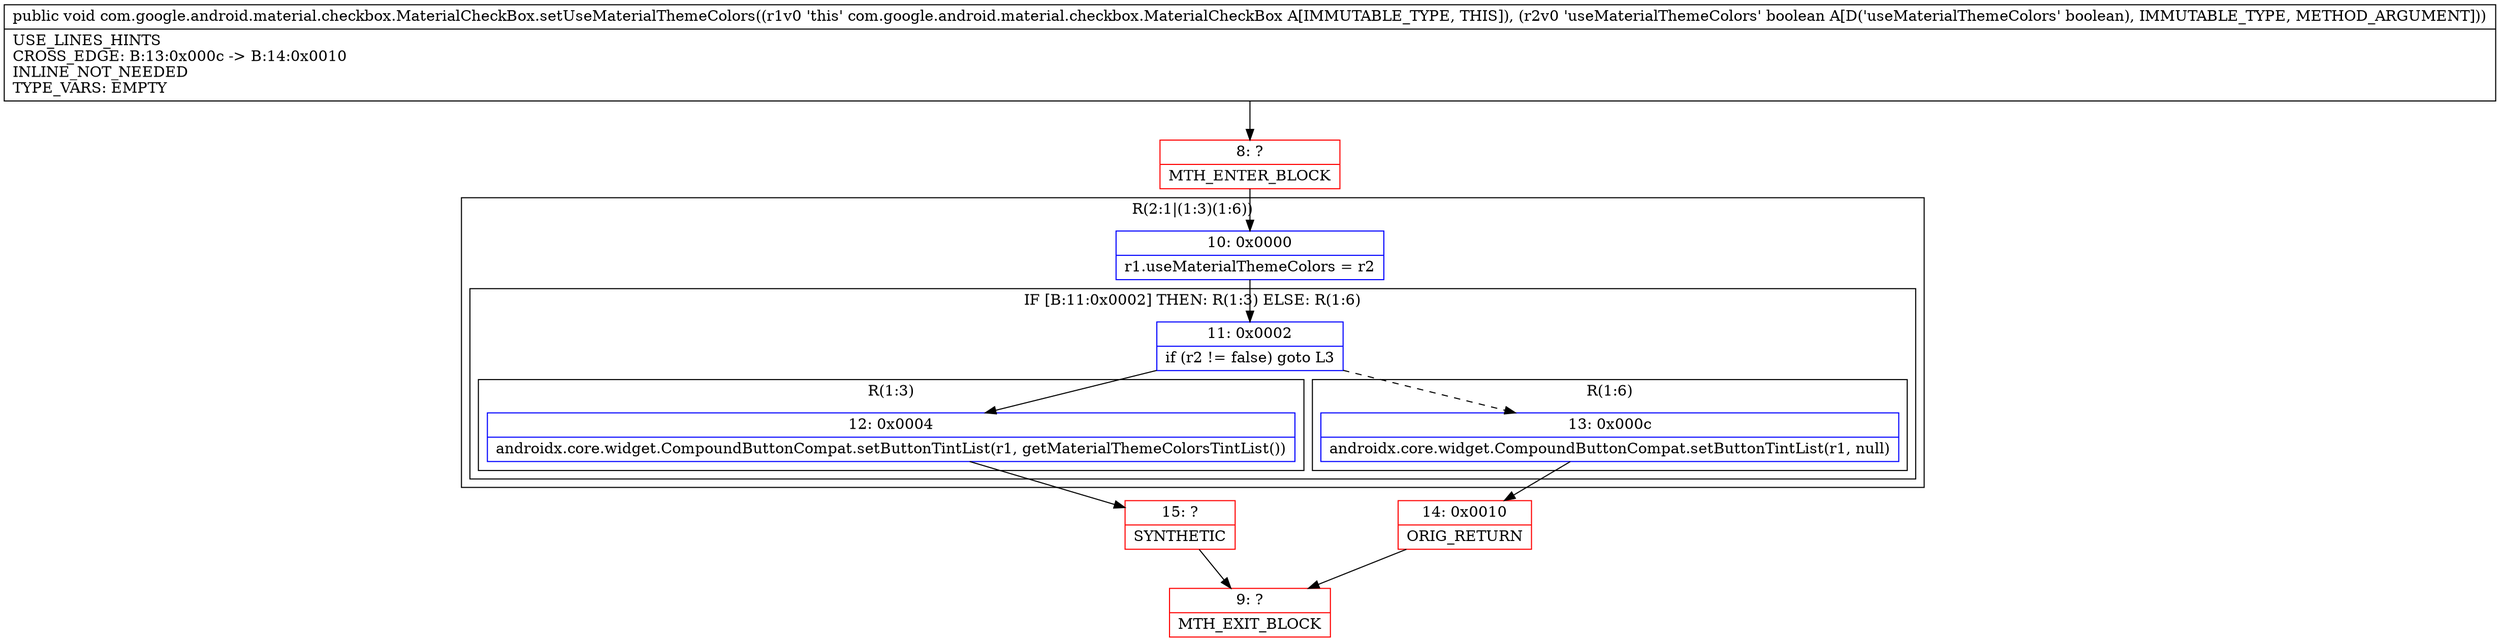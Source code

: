 digraph "CFG forcom.google.android.material.checkbox.MaterialCheckBox.setUseMaterialThemeColors(Z)V" {
subgraph cluster_Region_1731375781 {
label = "R(2:1|(1:3)(1:6))";
node [shape=record,color=blue];
Node_10 [shape=record,label="{10\:\ 0x0000|r1.useMaterialThemeColors = r2\l}"];
subgraph cluster_IfRegion_503678915 {
label = "IF [B:11:0x0002] THEN: R(1:3) ELSE: R(1:6)";
node [shape=record,color=blue];
Node_11 [shape=record,label="{11\:\ 0x0002|if (r2 != false) goto L3\l}"];
subgraph cluster_Region_1305085665 {
label = "R(1:3)";
node [shape=record,color=blue];
Node_12 [shape=record,label="{12\:\ 0x0004|androidx.core.widget.CompoundButtonCompat.setButtonTintList(r1, getMaterialThemeColorsTintList())\l}"];
}
subgraph cluster_Region_1827864571 {
label = "R(1:6)";
node [shape=record,color=blue];
Node_13 [shape=record,label="{13\:\ 0x000c|androidx.core.widget.CompoundButtonCompat.setButtonTintList(r1, null)\l}"];
}
}
}
Node_8 [shape=record,color=red,label="{8\:\ ?|MTH_ENTER_BLOCK\l}"];
Node_15 [shape=record,color=red,label="{15\:\ ?|SYNTHETIC\l}"];
Node_9 [shape=record,color=red,label="{9\:\ ?|MTH_EXIT_BLOCK\l}"];
Node_14 [shape=record,color=red,label="{14\:\ 0x0010|ORIG_RETURN\l}"];
MethodNode[shape=record,label="{public void com.google.android.material.checkbox.MaterialCheckBox.setUseMaterialThemeColors((r1v0 'this' com.google.android.material.checkbox.MaterialCheckBox A[IMMUTABLE_TYPE, THIS]), (r2v0 'useMaterialThemeColors' boolean A[D('useMaterialThemeColors' boolean), IMMUTABLE_TYPE, METHOD_ARGUMENT]))  | USE_LINES_HINTS\lCROSS_EDGE: B:13:0x000c \-\> B:14:0x0010\lINLINE_NOT_NEEDED\lTYPE_VARS: EMPTY\l}"];
MethodNode -> Node_8;Node_10 -> Node_11;
Node_11 -> Node_12;
Node_11 -> Node_13[style=dashed];
Node_12 -> Node_15;
Node_13 -> Node_14;
Node_8 -> Node_10;
Node_15 -> Node_9;
Node_14 -> Node_9;
}

